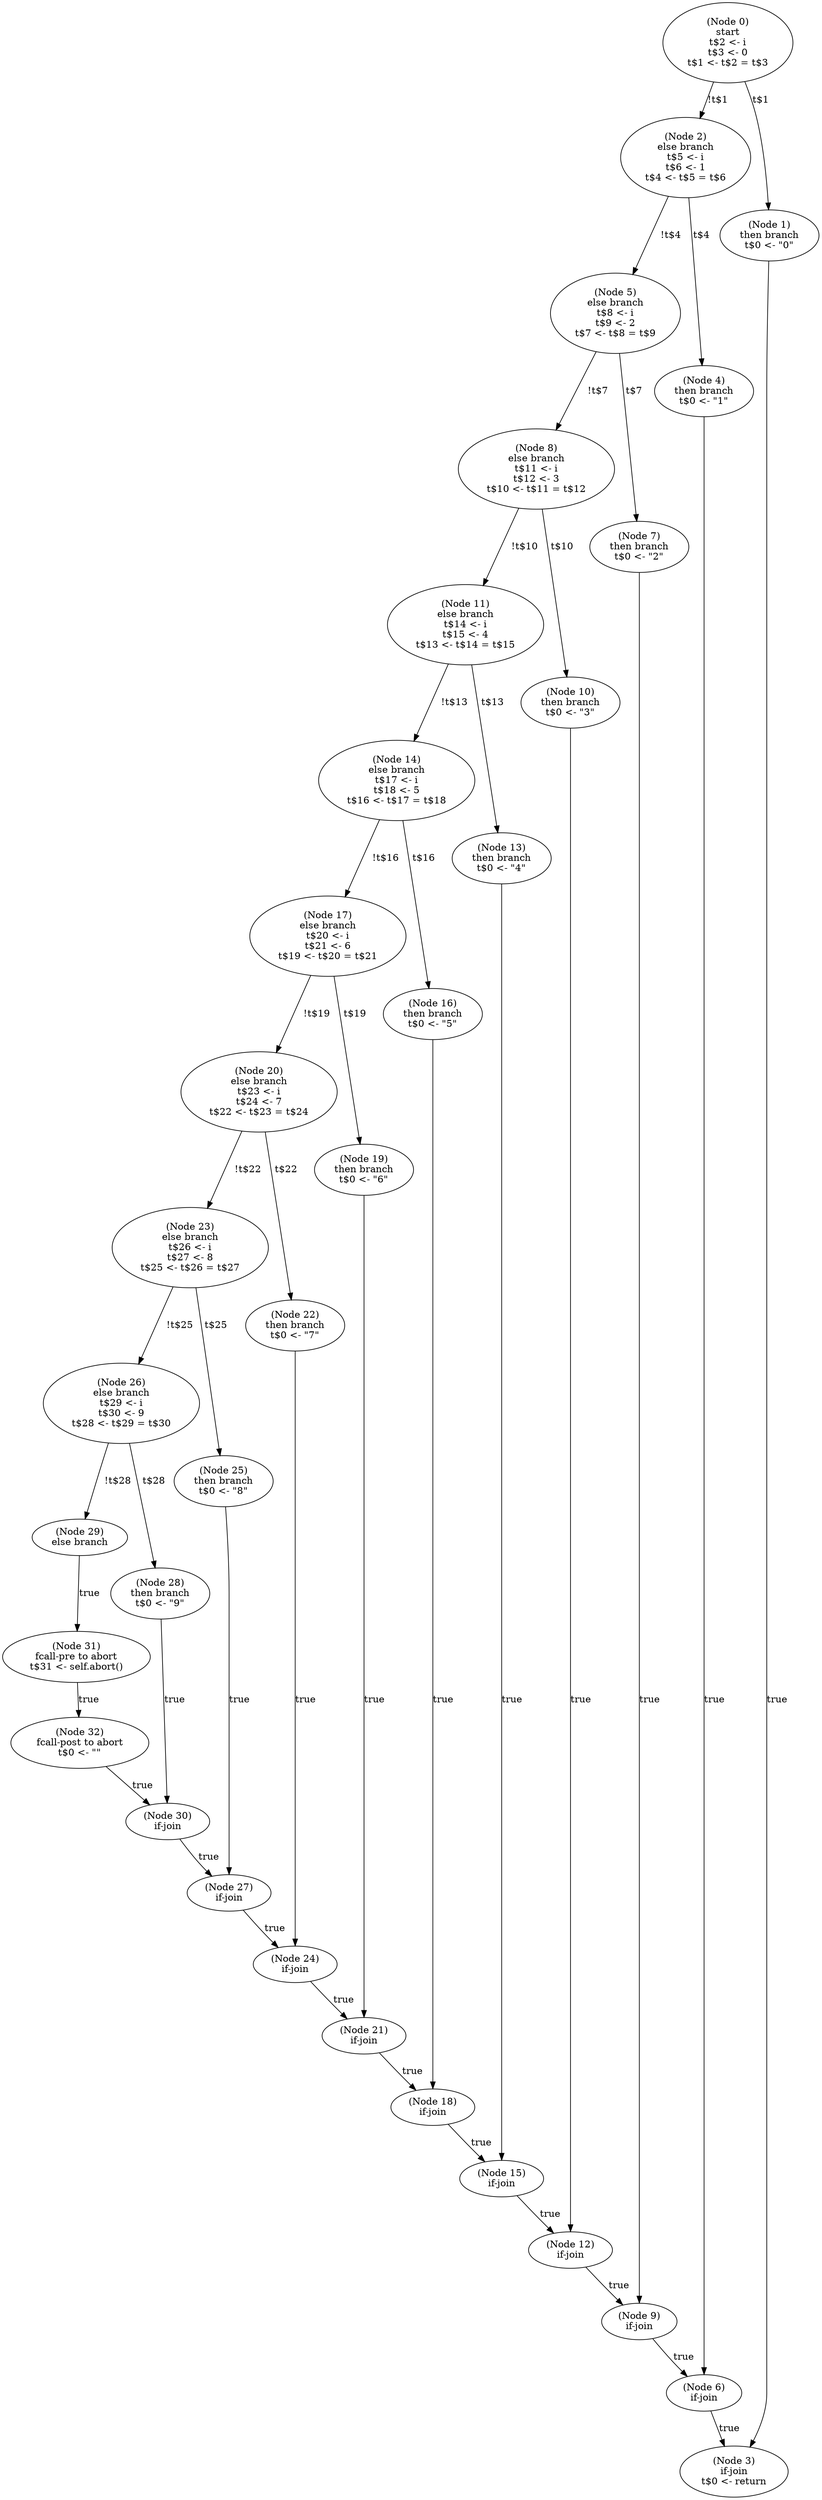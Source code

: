 digraph i2c_pre {
  n0 [label="(Node 0)\nstart\nt$2 <- i\nt$3 <- 0\nt$1 <- t$2 = t$3\n"];
 n0 -> n2 [label="!t$1"];
 n0 -> n1 [label="t$1"];
  n1 [label="(Node 1)\nthen branch\nt$0 <- \"0\"\n"];
 n1 -> n3 [label="true"];
  n2 [label="(Node 2)\nelse branch\nt$5 <- i\nt$6 <- 1\nt$4 <- t$5 = t$6\n"];
 n2 -> n5 [label="!t$4"];
 n2 -> n4 [label="t$4"];
  n3 [label="(Node 3)\nif-join\nt$0 <- return\n"];
  n4 [label="(Node 4)\nthen branch\nt$0 <- \"1\"\n"];
 n4 -> n6 [label="true"];
  n5 [label="(Node 5)\nelse branch\nt$8 <- i\nt$9 <- 2\nt$7 <- t$8 = t$9\n"];
 n5 -> n8 [label="!t$7"];
 n5 -> n7 [label="t$7"];
  n6 [label="(Node 6)\nif-join\n"];
 n6 -> n3 [label="true"];
  n7 [label="(Node 7)\nthen branch\nt$0 <- \"2\"\n"];
 n7 -> n9 [label="true"];
  n8 [label="(Node 8)\nelse branch\nt$11 <- i\nt$12 <- 3\nt$10 <- t$11 = t$12\n"];
 n8 -> n11 [label="!t$10"];
 n8 -> n10 [label="t$10"];
  n9 [label="(Node 9)\nif-join\n"];
 n9 -> n6 [label="true"];
  n10 [label="(Node 10)\nthen branch\nt$0 <- \"3\"\n"];
 n10 -> n12 [label="true"];
  n11 [label="(Node 11)\nelse branch\nt$14 <- i\nt$15 <- 4\nt$13 <- t$14 = t$15\n"];
 n11 -> n14 [label="!t$13"];
 n11 -> n13 [label="t$13"];
  n12 [label="(Node 12)\nif-join\n"];
 n12 -> n9 [label="true"];
  n13 [label="(Node 13)\nthen branch\nt$0 <- \"4\"\n"];
 n13 -> n15 [label="true"];
  n14 [label="(Node 14)\nelse branch\nt$17 <- i\nt$18 <- 5\nt$16 <- t$17 = t$18\n"];
 n14 -> n17 [label="!t$16"];
 n14 -> n16 [label="t$16"];
  n15 [label="(Node 15)\nif-join\n"];
 n15 -> n12 [label="true"];
  n16 [label="(Node 16)\nthen branch\nt$0 <- \"5\"\n"];
 n16 -> n18 [label="true"];
  n17 [label="(Node 17)\nelse branch\nt$20 <- i\nt$21 <- 6\nt$19 <- t$20 = t$21\n"];
 n17 -> n20 [label="!t$19"];
 n17 -> n19 [label="t$19"];
  n18 [label="(Node 18)\nif-join\n"];
 n18 -> n15 [label="true"];
  n19 [label="(Node 19)\nthen branch\nt$0 <- \"6\"\n"];
 n19 -> n21 [label="true"];
  n20 [label="(Node 20)\nelse branch\nt$23 <- i\nt$24 <- 7\nt$22 <- t$23 = t$24\n"];
 n20 -> n23 [label="!t$22"];
 n20 -> n22 [label="t$22"];
  n21 [label="(Node 21)\nif-join\n"];
 n21 -> n18 [label="true"];
  n22 [label="(Node 22)\nthen branch\nt$0 <- \"7\"\n"];
 n22 -> n24 [label="true"];
  n23 [label="(Node 23)\nelse branch\nt$26 <- i\nt$27 <- 8\nt$25 <- t$26 = t$27\n"];
 n23 -> n26 [label="!t$25"];
 n23 -> n25 [label="t$25"];
  n24 [label="(Node 24)\nif-join\n"];
 n24 -> n21 [label="true"];
  n25 [label="(Node 25)\nthen branch\nt$0 <- \"8\"\n"];
 n25 -> n27 [label="true"];
  n26 [label="(Node 26)\nelse branch\nt$29 <- i\nt$30 <- 9\nt$28 <- t$29 = t$30\n"];
 n26 -> n29 [label="!t$28"];
 n26 -> n28 [label="t$28"];
  n27 [label="(Node 27)\nif-join\n"];
 n27 -> n24 [label="true"];
  n28 [label="(Node 28)\nthen branch\nt$0 <- \"9\"\n"];
 n28 -> n30 [label="true"];
  n29 [label="(Node 29)\nelse branch\n"];
 n29 -> n31 [label="true"];
  n30 [label="(Node 30)\nif-join\n"];
 n30 -> n27 [label="true"];
  n31 [label="(Node 31)\nfcall-pre to abort\nt$31 <- self.abort()\n"];
 n31 -> n32 [label="true"];
  n32 [label="(Node 32)\nfcall-post to abort\nt$0 <- \"\"\n"];
 n32 -> n30 [label="true"];
}
